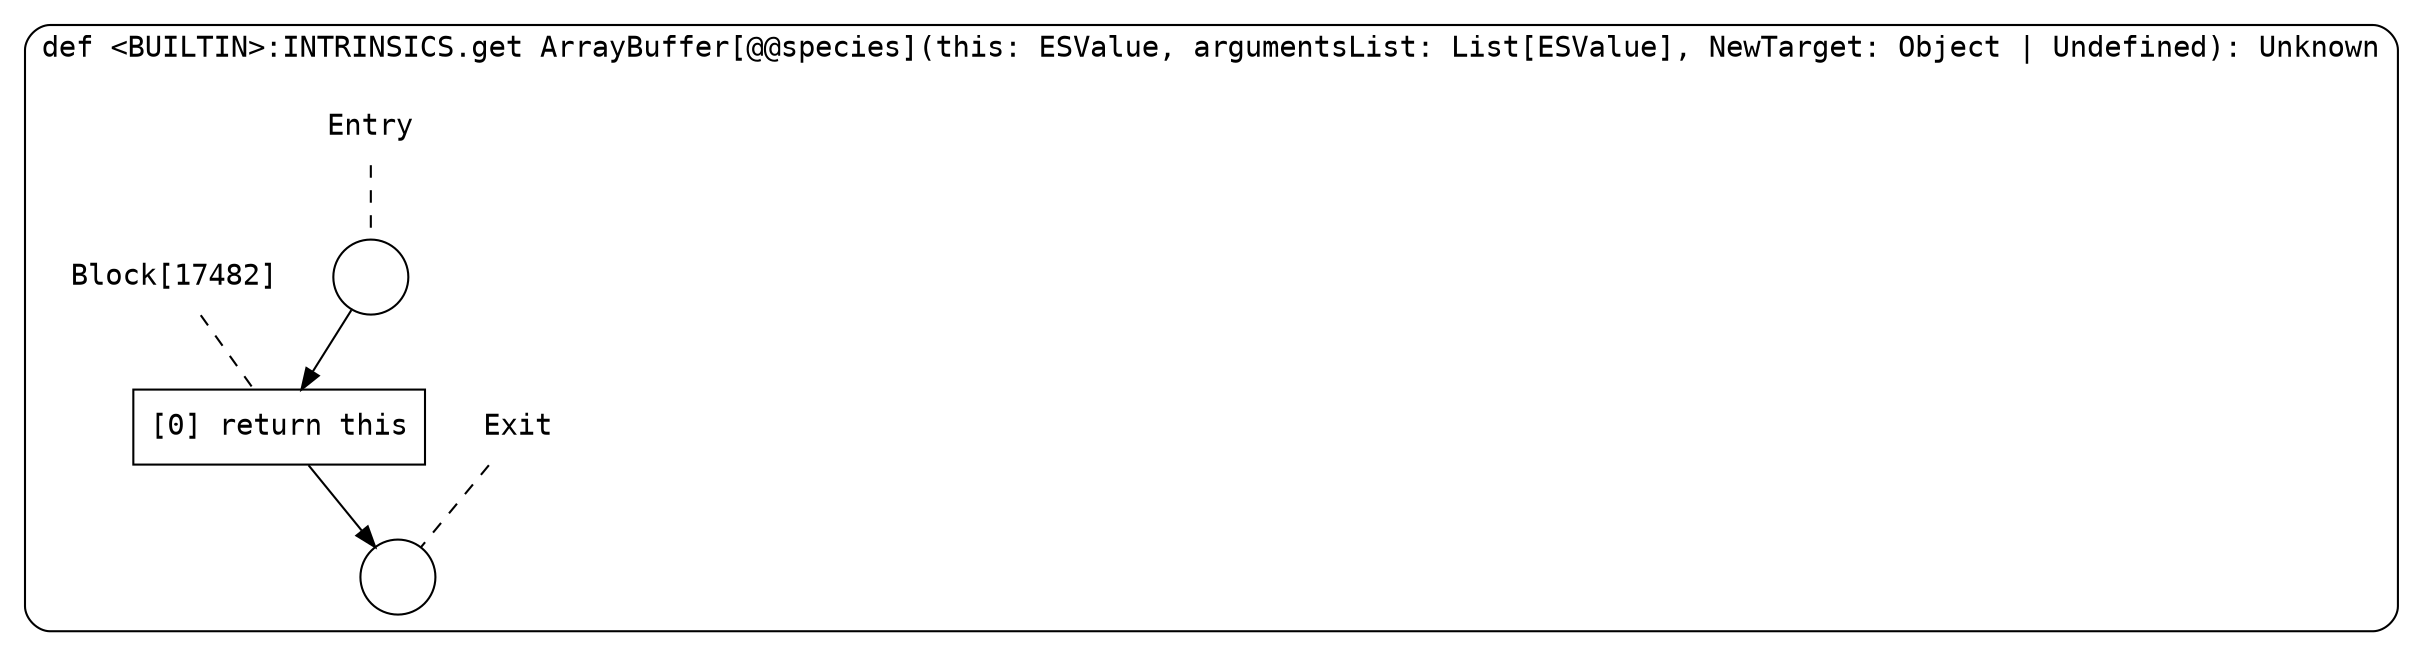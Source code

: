 digraph {
  graph [fontname = "Consolas"]
  node [fontname = "Consolas"]
  edge [fontname = "Consolas"]
  subgraph cluster2485 {
    label = "def <BUILTIN>:INTRINSICS.get ArrayBuffer[@@species](this: ESValue, argumentsList: List[ESValue], NewTarget: Object | Undefined): Unknown"
    style = rounded
    cluster2485_entry_name [shape=none, label=<<font color="black">Entry</font>>]
    cluster2485_entry_name -> cluster2485_entry [arrowhead=none, color="black", style=dashed]
    cluster2485_entry [shape=circle label=" " color="black" fillcolor="white" style=filled]
    cluster2485_entry -> node17482 [color="black"]
    cluster2485_exit_name [shape=none, label=<<font color="black">Exit</font>>]
    cluster2485_exit_name -> cluster2485_exit [arrowhead=none, color="black", style=dashed]
    cluster2485_exit [shape=circle label=" " color="black" fillcolor="white" style=filled]
    node17482_name [shape=none, label=<<font color="black">Block[17482]</font>>]
    node17482_name -> node17482 [arrowhead=none, color="black", style=dashed]
    node17482 [shape=box, label=<<font color="black">[0] return this<BR ALIGN="LEFT"/></font>> color="black" fillcolor="white", style=filled]
    node17482 -> cluster2485_exit [color="black"]
  }
}
